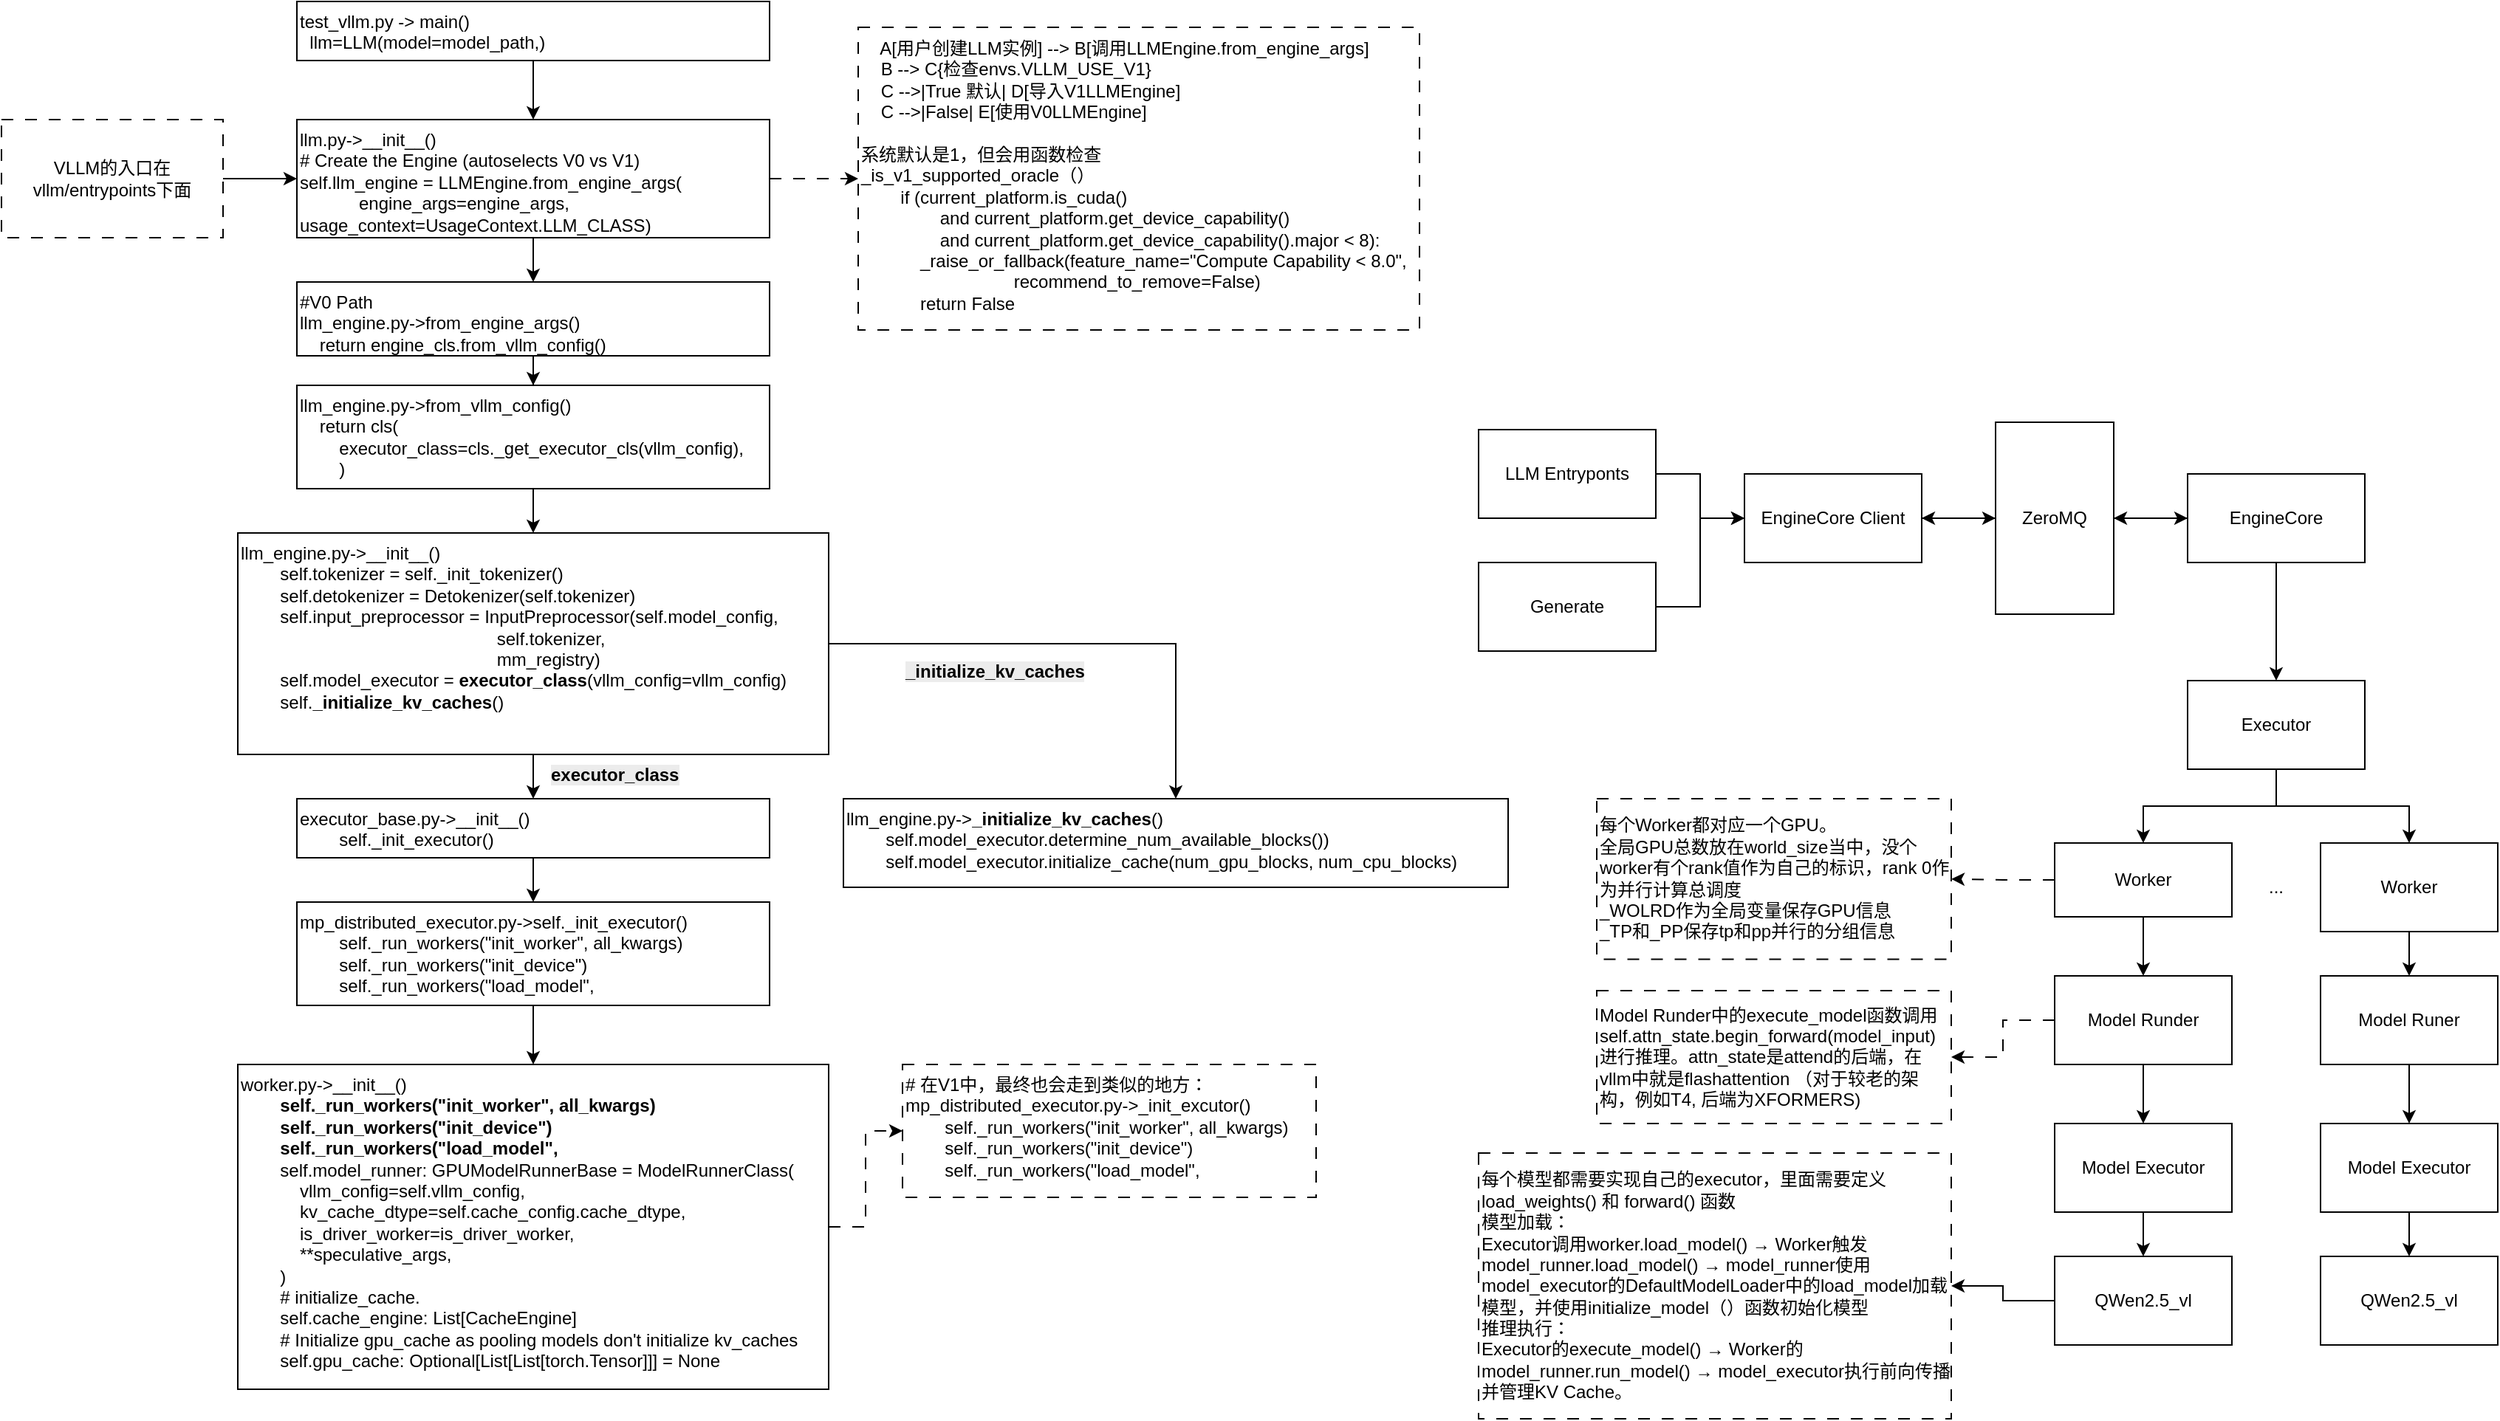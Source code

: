 <mxfile version="28.0.6">
  <diagram name="Page-1" id="GXyGxh3fhqGWcaT-Y3ZY">
    <mxGraphModel dx="2066" dy="1103" grid="1" gridSize="10" guides="1" tooltips="1" connect="1" arrows="1" fold="1" page="1" pageScale="1" pageWidth="850" pageHeight="1100" math="0" shadow="0">
      <root>
        <mxCell id="0" />
        <mxCell id="1" parent="0" />
        <mxCell id="sT55y12rGX_XL4kx0Qpv-9" value="" style="edgeStyle=orthogonalEdgeStyle;rounded=0;orthogonalLoop=1;jettySize=auto;html=1;" parent="1" source="sT55y12rGX_XL4kx0Qpv-1" target="sT55y12rGX_XL4kx0Qpv-8" edge="1">
          <mxGeometry relative="1" as="geometry" />
        </mxCell>
        <mxCell id="sT55y12rGX_XL4kx0Qpv-23" value="" style="edgeStyle=orthogonalEdgeStyle;rounded=0;orthogonalLoop=1;jettySize=auto;html=1;fontFamily=Helvetica;fontSize=12;fontColor=default;dashed=1;dashPattern=8 8;" parent="1" source="sT55y12rGX_XL4kx0Qpv-1" target="sT55y12rGX_XL4kx0Qpv-22" edge="1">
          <mxGeometry relative="1" as="geometry" />
        </mxCell>
        <mxCell id="sT55y12rGX_XL4kx0Qpv-1" value="llm.py-&gt;__init__()&#xa;# Create the Engine (autoselects V0 vs V1)&#xa;self.llm_engine = LLMEngine.from_engine_args(&#xa;            engine_args=engine_args, usage_context=UsageContext.LLM_CLASS)" style="rounded=0;whiteSpace=wrap;html=1;align=left;verticalAlign=top;" parent="1" vertex="1">
          <mxGeometry x="240" y="120" width="320" height="80" as="geometry" />
        </mxCell>
        <mxCell id="sT55y12rGX_XL4kx0Qpv-5" value="" style="edgeStyle=orthogonalEdgeStyle;rounded=0;orthogonalLoop=1;jettySize=auto;html=1;" parent="1" source="sT55y12rGX_XL4kx0Qpv-3" target="sT55y12rGX_XL4kx0Qpv-1" edge="1">
          <mxGeometry relative="1" as="geometry" />
        </mxCell>
        <mxCell id="sT55y12rGX_XL4kx0Qpv-3" value="VLLM的入口在 vllm/entrypoints下面" style="text;html=1;align=center;verticalAlign=middle;whiteSpace=wrap;rounded=0;strokeColor=default;dashed=1;dashPattern=8 8;" parent="1" vertex="1">
          <mxGeometry x="40" y="120" width="150" height="80" as="geometry" />
        </mxCell>
        <mxCell id="sT55y12rGX_XL4kx0Qpv-7" value="" style="edgeStyle=orthogonalEdgeStyle;rounded=0;orthogonalLoop=1;jettySize=auto;html=1;" parent="1" source="sT55y12rGX_XL4kx0Qpv-6" target="sT55y12rGX_XL4kx0Qpv-1" edge="1">
          <mxGeometry relative="1" as="geometry" />
        </mxCell>
        <mxCell id="sT55y12rGX_XL4kx0Qpv-6" value="test_vllm.py -&amp;gt; main()&lt;div&gt;&amp;nbsp; llm=LLM(model=model_path,)&lt;/div&gt;" style="rounded=0;whiteSpace=wrap;html=1;align=left;verticalAlign=top;" parent="1" vertex="1">
          <mxGeometry x="240" y="40" width="320" height="40" as="geometry" />
        </mxCell>
        <mxCell id="sT55y12rGX_XL4kx0Qpv-11" value="" style="edgeStyle=orthogonalEdgeStyle;rounded=0;orthogonalLoop=1;jettySize=auto;html=1;fontFamily=Helvetica;fontSize=12;fontColor=default;" parent="1" source="sT55y12rGX_XL4kx0Qpv-8" target="sT55y12rGX_XL4kx0Qpv-10" edge="1">
          <mxGeometry relative="1" as="geometry" />
        </mxCell>
        <mxCell id="sT55y12rGX_XL4kx0Qpv-8" value="&lt;div&gt;#V0 Path&lt;/div&gt;llm_engine.py-&amp;gt;from_engine_args()&lt;br&gt;&amp;nbsp; &amp;nbsp; return engine_cls.from_vllm_config()" style="rounded=0;whiteSpace=wrap;html=1;align=left;verticalAlign=top;" parent="1" vertex="1">
          <mxGeometry x="240" y="230" width="320" height="50" as="geometry" />
        </mxCell>
        <mxCell id="sT55y12rGX_XL4kx0Qpv-13" value="" style="edgeStyle=orthogonalEdgeStyle;rounded=0;orthogonalLoop=1;jettySize=auto;html=1;fontFamily=Helvetica;fontSize=12;fontColor=default;" parent="1" source="sT55y12rGX_XL4kx0Qpv-10" target="sT55y12rGX_XL4kx0Qpv-12" edge="1">
          <mxGeometry relative="1" as="geometry" />
        </mxCell>
        <mxCell id="sT55y12rGX_XL4kx0Qpv-10" value="llm_engine.py-&amp;gt;from_vllm_config()&lt;br&gt;&amp;nbsp; &amp;nbsp; return cls(&lt;div&gt;&lt;span style=&quot;white-space: pre;&quot;&gt;&#x9;&lt;/span&gt;executor_class=cls._get_executor_cls(vllm_config),&amp;nbsp;&lt;/div&gt;&lt;div&gt;&lt;span style=&quot;white-space: pre;&quot;&gt;&#x9;&lt;/span&gt;)&lt;/div&gt;" style="rounded=0;whiteSpace=wrap;html=1;align=left;verticalAlign=top;" parent="1" vertex="1">
          <mxGeometry x="240" y="300" width="320" height="70" as="geometry" />
        </mxCell>
        <mxCell id="sT55y12rGX_XL4kx0Qpv-15" value="" style="edgeStyle=orthogonalEdgeStyle;rounded=0;orthogonalLoop=1;jettySize=auto;html=1;fontFamily=Helvetica;fontSize=12;fontColor=default;" parent="1" source="sT55y12rGX_XL4kx0Qpv-12" target="sT55y12rGX_XL4kx0Qpv-14" edge="1">
          <mxGeometry relative="1" as="geometry" />
        </mxCell>
        <mxCell id="Y6s4YUltKjXgeL2X_BUD-3" value="" style="edgeStyle=orthogonalEdgeStyle;rounded=0;orthogonalLoop=1;jettySize=auto;html=1;" parent="1" source="sT55y12rGX_XL4kx0Qpv-12" target="Y6s4YUltKjXgeL2X_BUD-2" edge="1">
          <mxGeometry relative="1" as="geometry" />
        </mxCell>
        <mxCell id="sT55y12rGX_XL4kx0Qpv-12" value="llm_engine.py-&amp;gt;__init__()&lt;br&gt;&amp;nbsp; &amp;nbsp; &amp;nbsp; &amp;nbsp; self.tokenizer = self._init_tokenizer()&lt;br&gt;&amp;nbsp; &amp;nbsp; &amp;nbsp; &amp;nbsp; self.detokenizer = Detokenizer(self.tokenizer)&lt;br&gt;&amp;nbsp; &amp;nbsp; &amp;nbsp; &amp;nbsp; self.input_preprocessor = InputPreprocessor(self.model_config,&lt;br&gt;&amp;nbsp; &amp;nbsp; &amp;nbsp; &amp;nbsp; &amp;nbsp; &amp;nbsp; &amp;nbsp; &amp;nbsp; &amp;nbsp; &amp;nbsp; &amp;nbsp; &amp;nbsp; &amp;nbsp; &amp;nbsp; &amp;nbsp; &amp;nbsp; &amp;nbsp; &amp;nbsp; &amp;nbsp; &amp;nbsp; &amp;nbsp; &amp;nbsp; &amp;nbsp; &amp;nbsp; &amp;nbsp; &amp;nbsp; self.tokenizer,&lt;br&gt;&amp;nbsp; &amp;nbsp; &amp;nbsp; &amp;nbsp; &amp;nbsp; &amp;nbsp; &amp;nbsp; &amp;nbsp; &amp;nbsp; &amp;nbsp; &amp;nbsp; &amp;nbsp; &amp;nbsp; &amp;nbsp; &amp;nbsp; &amp;nbsp; &amp;nbsp; &amp;nbsp; &amp;nbsp; &amp;nbsp; &amp;nbsp; &amp;nbsp; &amp;nbsp; &amp;nbsp; &amp;nbsp; &amp;nbsp; mm_registry)&lt;br&gt;&amp;nbsp; &amp;nbsp; &amp;nbsp; &amp;nbsp; self.model_executor = &lt;b&gt;executor_class&lt;/b&gt;(vllm_config=vllm_config)&lt;br&gt;&#x9;&lt;span style=&quot;white-space: pre;&quot;&gt;&#x9;&lt;/span&gt;self.&lt;b&gt;_initialize_kv_caches&lt;/b&gt;()" style="rounded=0;whiteSpace=wrap;html=1;align=left;verticalAlign=top;" parent="1" vertex="1">
          <mxGeometry x="200" y="400" width="400" height="150" as="geometry" />
        </mxCell>
        <mxCell id="sT55y12rGX_XL4kx0Qpv-17" value="" style="edgeStyle=orthogonalEdgeStyle;rounded=0;orthogonalLoop=1;jettySize=auto;html=1;fontFamily=Helvetica;fontSize=12;fontColor=default;" parent="1" source="sT55y12rGX_XL4kx0Qpv-14" target="sT55y12rGX_XL4kx0Qpv-16" edge="1">
          <mxGeometry relative="1" as="geometry" />
        </mxCell>
        <mxCell id="sT55y12rGX_XL4kx0Qpv-14" value="executor_base.py-&amp;gt;__init__()&lt;br&gt;&amp;nbsp; &amp;nbsp; &amp;nbsp; &amp;nbsp; self._init_executor()" style="rounded=0;whiteSpace=wrap;html=1;align=left;verticalAlign=top;" parent="1" vertex="1">
          <mxGeometry x="240" y="580" width="320" height="40" as="geometry" />
        </mxCell>
        <mxCell id="sT55y12rGX_XL4kx0Qpv-19" value="" style="edgeStyle=orthogonalEdgeStyle;rounded=0;orthogonalLoop=1;jettySize=auto;html=1;fontFamily=Helvetica;fontSize=12;fontColor=default;" parent="1" source="sT55y12rGX_XL4kx0Qpv-16" target="sT55y12rGX_XL4kx0Qpv-18" edge="1">
          <mxGeometry relative="1" as="geometry" />
        </mxCell>
        <mxCell id="sT55y12rGX_XL4kx0Qpv-16" value="mp_distributed_executor.py-&amp;gt;self._init_executor()&lt;div&gt;&lt;div&gt;&amp;nbsp; &amp;nbsp; &amp;nbsp; &amp;nbsp; self._run_workers(&quot;init_worker&quot;, all_kwargs)&lt;/div&gt;&lt;div&gt;&amp;nbsp; &amp;nbsp; &amp;nbsp; &amp;nbsp; self._run_workers(&quot;init_device&quot;)&lt;/div&gt;&lt;div&gt;&amp;nbsp; &amp;nbsp; &amp;nbsp; &amp;nbsp; self._run_workers(&quot;load_model&quot;,&lt;/div&gt;&lt;/div&gt;" style="rounded=0;whiteSpace=wrap;html=1;align=left;verticalAlign=top;" parent="1" vertex="1">
          <mxGeometry x="240" y="650" width="320" height="70" as="geometry" />
        </mxCell>
        <mxCell id="sT55y12rGX_XL4kx0Qpv-25" value="" style="edgeStyle=orthogonalEdgeStyle;rounded=0;orthogonalLoop=1;jettySize=auto;html=1;fontFamily=Helvetica;fontSize=12;fontColor=default;dashed=1;dashPattern=8 8;" parent="1" source="sT55y12rGX_XL4kx0Qpv-18" target="sT55y12rGX_XL4kx0Qpv-24" edge="1">
          <mxGeometry relative="1" as="geometry" />
        </mxCell>
        <mxCell id="sT55y12rGX_XL4kx0Qpv-18" value="worker.py-&amp;gt;__init__()&lt;br&gt;&lt;b&gt;&amp;nbsp; &amp;nbsp; &amp;nbsp; &amp;nbsp; self._run_workers(&quot;init_worker&quot;, all_kwargs)&lt;br&gt;&amp;nbsp; &amp;nbsp; &amp;nbsp; &amp;nbsp; self._run_workers(&quot;init_device&quot;)&lt;br&gt;&amp;nbsp; &amp;nbsp; &amp;nbsp; &amp;nbsp; self._run_workers(&quot;load_model&quot;,&lt;/b&gt;&lt;br&gt;&amp;nbsp; &amp;nbsp; &amp;nbsp; &amp;nbsp; self.model_runner: GPUModelRunnerBase = ModelRunnerClass(&lt;br&gt;&amp;nbsp; &amp;nbsp; &amp;nbsp; &amp;nbsp; &amp;nbsp; &amp;nbsp; vllm_config=self.vllm_config,&lt;br&gt;&amp;nbsp; &amp;nbsp; &amp;nbsp; &amp;nbsp; &amp;nbsp; &amp;nbsp; kv_cache_dtype=self.cache_config.cache_dtype,&lt;br&gt;&amp;nbsp; &amp;nbsp; &amp;nbsp; &amp;nbsp; &amp;nbsp; &amp;nbsp; is_driver_worker=is_driver_worker,&lt;br&gt;&amp;nbsp; &amp;nbsp; &amp;nbsp; &amp;nbsp; &amp;nbsp; &amp;nbsp; **speculative_args,&lt;br&gt;&amp;nbsp; &amp;nbsp; &amp;nbsp; &amp;nbsp; )&lt;br&gt;&amp;nbsp; &amp;nbsp; &amp;nbsp; &amp;nbsp; # initialize_cache.&lt;br&gt;&amp;nbsp; &amp;nbsp; &amp;nbsp; &amp;nbsp; self.cache_engine: List[CacheEngine]&lt;br&gt;&amp;nbsp; &amp;nbsp; &amp;nbsp; &amp;nbsp; # Initialize gpu_cache as pooling models don&#39;t initialize kv_caches&lt;br&gt;&amp;nbsp; &amp;nbsp; &amp;nbsp; &amp;nbsp; self.gpu_cache: Optional[List[List[torch.Tensor]]] = None" style="rounded=0;whiteSpace=wrap;html=1;align=left;verticalAlign=top;" parent="1" vertex="1">
          <mxGeometry x="200" y="760" width="400" height="220" as="geometry" />
        </mxCell>
        <mxCell id="sT55y12rGX_XL4kx0Qpv-22" value="&amp;nbsp; &amp;nbsp; A[用户创建LLM实例] --&amp;gt; B[调用LLMEngine.from_engine_args]&lt;br&gt;&amp;nbsp; &amp;nbsp; B --&amp;gt; C{检查envs.VLLM_USE_V1}&lt;br&gt;&amp;nbsp; &amp;nbsp; C --&amp;gt;|True 默认| D[导入V1LLMEngine]&lt;br&gt;&amp;nbsp; &amp;nbsp; C --&amp;gt;|False| E[使用V0LLMEngine]&lt;br&gt;&lt;br&gt;系统默认是1，但会用函数检查&lt;br&gt;_is_v1_supported_oracle（）&lt;div&gt;&lt;div&gt;&amp;nbsp; &amp;nbsp; &amp;nbsp; &amp;nbsp; if (current_platform.is_cuda()&lt;/div&gt;&lt;div&gt;&amp;nbsp; &amp;nbsp; &amp;nbsp; &amp;nbsp; &amp;nbsp; &amp;nbsp; &amp;nbsp; &amp;nbsp; and current_platform.get_device_capability()&lt;/div&gt;&lt;div&gt;&amp;nbsp; &amp;nbsp; &amp;nbsp; &amp;nbsp; &amp;nbsp; &amp;nbsp; &amp;nbsp; &amp;nbsp; and current_platform.get_device_capability().major &amp;lt; 8):&lt;/div&gt;&lt;div&gt;&amp;nbsp; &amp;nbsp; &amp;nbsp; &amp;nbsp; &amp;nbsp; &amp;nbsp; _raise_or_fallback(feature_name=&quot;Compute Capability &amp;lt; 8.0&quot;,&lt;/div&gt;&lt;div&gt;&amp;nbsp; &amp;nbsp; &amp;nbsp; &amp;nbsp; &amp;nbsp; &amp;nbsp; &amp;nbsp; &amp;nbsp; &amp;nbsp; &amp;nbsp; &amp;nbsp; &amp;nbsp; &amp;nbsp; &amp;nbsp; &amp;nbsp; &amp;nbsp;recommend_to_remove=False)&lt;/div&gt;&lt;div&gt;&amp;nbsp; &amp;nbsp; &amp;nbsp; &amp;nbsp; &amp;nbsp; &amp;nbsp; return False&lt;/div&gt;&lt;/div&gt;" style="rounded=0;whiteSpace=wrap;html=1;align=left;verticalAlign=top;dashed=1;dashPattern=8 8;" parent="1" vertex="1">
          <mxGeometry x="620" y="57.5" width="380" height="205" as="geometry" />
        </mxCell>
        <mxCell id="sT55y12rGX_XL4kx0Qpv-24" value="&lt;div&gt;# 在V1中，最终也会走到类似的地方：&lt;/div&gt;mp_distributed_executor.py-&amp;gt;_init_excutor()&lt;br&gt;&amp;nbsp; &amp;nbsp; &amp;nbsp; &amp;nbsp; self._run_workers(&quot;init_worker&quot;, all_kwargs)&lt;br&gt;&amp;nbsp; &amp;nbsp; &amp;nbsp; &amp;nbsp; self._run_workers(&quot;init_device&quot;)&lt;br&gt;&amp;nbsp; &amp;nbsp; &amp;nbsp; &amp;nbsp; self._run_workers(&quot;load_model&quot;," style="rounded=0;whiteSpace=wrap;html=1;align=left;verticalAlign=top;dashed=1;dashPattern=8 8;" parent="1" vertex="1">
          <mxGeometry x="650" y="760" width="280" height="90" as="geometry" />
        </mxCell>
        <mxCell id="Y6s4YUltKjXgeL2X_BUD-1" value="&lt;b style=&quot;forced-color-adjust: none; color: rgb(0, 0, 0); font-family: Helvetica; font-size: 12px; font-style: normal; font-variant-ligatures: normal; font-variant-caps: normal; letter-spacing: normal; orphans: 2; text-align: left; text-indent: 0px; text-transform: none; widows: 2; word-spacing: 0px; -webkit-text-stroke-width: 0px; white-space: normal; background-color: rgb(236, 236, 236); text-decoration-thickness: initial; text-decoration-style: initial; text-decoration-color: initial;&quot;&gt;executor_class&lt;/b&gt;" style="text;whiteSpace=wrap;html=1;" parent="1" vertex="1">
          <mxGeometry x="410" y="550" width="120" height="40" as="geometry" />
        </mxCell>
        <mxCell id="Y6s4YUltKjXgeL2X_BUD-2" value="llm_engine.py-&amp;gt;&lt;b&gt;_initialize_kv_caches&lt;/b&gt;()&lt;br&gt;&amp;nbsp; &amp;nbsp; &amp;nbsp; &amp;nbsp;&amp;nbsp;self.model_executor.determine_num_available_blocks())&lt;br&gt;&#x9;&lt;span style=&quot;white-space: pre;&quot;&gt;&#x9;&lt;/span&gt;self.model_executor.initialize_cache(num_gpu_blocks, num_cpu_blocks)" style="rounded=0;whiteSpace=wrap;html=1;align=left;verticalAlign=top;" parent="1" vertex="1">
          <mxGeometry x="610" y="580" width="450" height="60" as="geometry" />
        </mxCell>
        <mxCell id="Y6s4YUltKjXgeL2X_BUD-4" value="&lt;b style=&quot;forced-color-adjust: none; color: rgb(0, 0, 0); font-family: Helvetica; font-size: 12px; font-style: normal; font-variant-ligatures: normal; font-variant-caps: normal; letter-spacing: normal; orphans: 2; text-align: left; text-indent: 0px; text-transform: none; widows: 2; word-spacing: 0px; -webkit-text-stroke-width: 0px; white-space: normal; background-color: rgb(236, 236, 236); text-decoration-thickness: initial; text-decoration-style: initial; text-decoration-color: initial;&quot;&gt;_initialize_kv_caches&lt;/b&gt;" style="text;whiteSpace=wrap;html=1;" parent="1" vertex="1">
          <mxGeometry x="650" y="480" width="150" height="40" as="geometry" />
        </mxCell>
        <mxCell id="FvFLSkKqpKLTtvr1RCym-4" style="edgeStyle=orthogonalEdgeStyle;rounded=0;orthogonalLoop=1;jettySize=auto;html=1;entryX=0;entryY=0.5;entryDx=0;entryDy=0;" parent="1" source="FvFLSkKqpKLTtvr1RCym-1" target="FvFLSkKqpKLTtvr1RCym-3" edge="1">
          <mxGeometry relative="1" as="geometry" />
        </mxCell>
        <mxCell id="FvFLSkKqpKLTtvr1RCym-1" value="LLM Entryponts" style="rounded=0;whiteSpace=wrap;html=1;" parent="1" vertex="1">
          <mxGeometry x="1040" y="330" width="120" height="60" as="geometry" />
        </mxCell>
        <mxCell id="FvFLSkKqpKLTtvr1RCym-5" style="edgeStyle=orthogonalEdgeStyle;rounded=0;orthogonalLoop=1;jettySize=auto;html=1;entryX=0;entryY=0.5;entryDx=0;entryDy=0;" parent="1" source="FvFLSkKqpKLTtvr1RCym-2" target="FvFLSkKqpKLTtvr1RCym-3" edge="1">
          <mxGeometry relative="1" as="geometry" />
        </mxCell>
        <mxCell id="FvFLSkKqpKLTtvr1RCym-2" value="Generate" style="rounded=0;whiteSpace=wrap;html=1;" parent="1" vertex="1">
          <mxGeometry x="1040" y="420" width="120" height="60" as="geometry" />
        </mxCell>
        <mxCell id="FvFLSkKqpKLTtvr1RCym-7" value="" style="edgeStyle=orthogonalEdgeStyle;rounded=0;orthogonalLoop=1;jettySize=auto;html=1;" parent="1" source="FvFLSkKqpKLTtvr1RCym-3" target="FvFLSkKqpKLTtvr1RCym-6" edge="1">
          <mxGeometry relative="1" as="geometry" />
        </mxCell>
        <mxCell id="FvFLSkKqpKLTtvr1RCym-9" value="" style="edgeStyle=orthogonalEdgeStyle;rounded=0;orthogonalLoop=1;jettySize=auto;html=1;" parent="1" source="FvFLSkKqpKLTtvr1RCym-3" target="FvFLSkKqpKLTtvr1RCym-8" edge="1">
          <mxGeometry relative="1" as="geometry" />
        </mxCell>
        <mxCell id="FvFLSkKqpKLTtvr1RCym-3" value="EngineCore Client" style="rounded=0;whiteSpace=wrap;html=1;" parent="1" vertex="1">
          <mxGeometry x="1220" y="360" width="120" height="60" as="geometry" />
        </mxCell>
        <mxCell id="FvFLSkKqpKLTtvr1RCym-10" value="" style="edgeStyle=orthogonalEdgeStyle;rounded=0;orthogonalLoop=1;jettySize=auto;html=1;" parent="1" source="FvFLSkKqpKLTtvr1RCym-6" target="FvFLSkKqpKLTtvr1RCym-3" edge="1">
          <mxGeometry relative="1" as="geometry" />
        </mxCell>
        <mxCell id="FvFLSkKqpKLTtvr1RCym-6" value="ZeroMQ" style="rounded=0;whiteSpace=wrap;html=1;" parent="1" vertex="1">
          <mxGeometry x="1390" y="325" width="80" height="130" as="geometry" />
        </mxCell>
        <mxCell id="FvFLSkKqpKLTtvr1RCym-11" value="" style="edgeStyle=orthogonalEdgeStyle;rounded=0;orthogonalLoop=1;jettySize=auto;html=1;" parent="1" source="FvFLSkKqpKLTtvr1RCym-8" target="FvFLSkKqpKLTtvr1RCym-6" edge="1">
          <mxGeometry relative="1" as="geometry" />
        </mxCell>
        <mxCell id="FvFLSkKqpKLTtvr1RCym-13" value="" style="edgeStyle=orthogonalEdgeStyle;rounded=0;orthogonalLoop=1;jettySize=auto;html=1;" parent="1" source="FvFLSkKqpKLTtvr1RCym-8" target="FvFLSkKqpKLTtvr1RCym-12" edge="1">
          <mxGeometry relative="1" as="geometry" />
        </mxCell>
        <mxCell id="FvFLSkKqpKLTtvr1RCym-8" value="EngineCore" style="rounded=0;whiteSpace=wrap;html=1;" parent="1" vertex="1">
          <mxGeometry x="1520" y="360" width="120" height="60" as="geometry" />
        </mxCell>
        <mxCell id="FvFLSkKqpKLTtvr1RCym-15" value="" style="edgeStyle=orthogonalEdgeStyle;rounded=0;orthogonalLoop=1;jettySize=auto;html=1;" parent="1" source="FvFLSkKqpKLTtvr1RCym-12" target="FvFLSkKqpKLTtvr1RCym-14" edge="1">
          <mxGeometry relative="1" as="geometry" />
        </mxCell>
        <mxCell id="FvFLSkKqpKLTtvr1RCym-17" value="" style="edgeStyle=orthogonalEdgeStyle;rounded=0;orthogonalLoop=1;jettySize=auto;html=1;" parent="1" source="FvFLSkKqpKLTtvr1RCym-12" target="FvFLSkKqpKLTtvr1RCym-16" edge="1">
          <mxGeometry relative="1" as="geometry" />
        </mxCell>
        <mxCell id="FvFLSkKqpKLTtvr1RCym-12" value="Executor" style="rounded=0;whiteSpace=wrap;html=1;" parent="1" vertex="1">
          <mxGeometry x="1520" y="500" width="120" height="60" as="geometry" />
        </mxCell>
        <mxCell id="FvFLSkKqpKLTtvr1RCym-20" value="" style="edgeStyle=orthogonalEdgeStyle;rounded=0;orthogonalLoop=1;jettySize=auto;html=1;" parent="1" source="FvFLSkKqpKLTtvr1RCym-14" target="FvFLSkKqpKLTtvr1RCym-19" edge="1">
          <mxGeometry relative="1" as="geometry" />
        </mxCell>
        <mxCell id="FvFLSkKqpKLTtvr1RCym-24" value="" style="edgeStyle=orthogonalEdgeStyle;rounded=0;orthogonalLoop=1;jettySize=auto;html=1;dashed=1;dashPattern=8 8;" parent="1" source="FvFLSkKqpKLTtvr1RCym-14" target="FvFLSkKqpKLTtvr1RCym-23" edge="1">
          <mxGeometry relative="1" as="geometry" />
        </mxCell>
        <mxCell id="FvFLSkKqpKLTtvr1RCym-14" value="Worker" style="rounded=0;whiteSpace=wrap;html=1;" parent="1" vertex="1">
          <mxGeometry x="1430" y="610" width="120" height="50" as="geometry" />
        </mxCell>
        <mxCell id="FvFLSkKqpKLTtvr1RCym-22" value="" style="edgeStyle=orthogonalEdgeStyle;rounded=0;orthogonalLoop=1;jettySize=auto;html=1;" parent="1" source="FvFLSkKqpKLTtvr1RCym-16" target="FvFLSkKqpKLTtvr1RCym-21" edge="1">
          <mxGeometry relative="1" as="geometry" />
        </mxCell>
        <mxCell id="FvFLSkKqpKLTtvr1RCym-16" value="Worker" style="rounded=0;whiteSpace=wrap;html=1;" parent="1" vertex="1">
          <mxGeometry x="1610" y="610" width="120" height="60" as="geometry" />
        </mxCell>
        <mxCell id="FvFLSkKqpKLTtvr1RCym-18" value="..." style="text;html=1;align=center;verticalAlign=middle;whiteSpace=wrap;rounded=0;" parent="1" vertex="1">
          <mxGeometry x="1550" y="625" width="60" height="30" as="geometry" />
        </mxCell>
        <mxCell id="mGCUkn8bLk5gTM7kcdC7-2" value="" style="edgeStyle=orthogonalEdgeStyle;rounded=0;orthogonalLoop=1;jettySize=auto;html=1;dashed=1;dashPattern=8 8;" edge="1" parent="1" source="FvFLSkKqpKLTtvr1RCym-19" target="mGCUkn8bLk5gTM7kcdC7-1">
          <mxGeometry relative="1" as="geometry" />
        </mxCell>
        <mxCell id="mGCUkn8bLk5gTM7kcdC7-4" value="" style="edgeStyle=orthogonalEdgeStyle;rounded=0;orthogonalLoop=1;jettySize=auto;html=1;" edge="1" parent="1" source="FvFLSkKqpKLTtvr1RCym-19" target="mGCUkn8bLk5gTM7kcdC7-3">
          <mxGeometry relative="1" as="geometry" />
        </mxCell>
        <mxCell id="FvFLSkKqpKLTtvr1RCym-19" value="Model Runder" style="rounded=0;whiteSpace=wrap;html=1;" parent="1" vertex="1">
          <mxGeometry x="1430" y="700" width="120" height="60" as="geometry" />
        </mxCell>
        <mxCell id="mGCUkn8bLk5gTM7kcdC7-6" value="" style="edgeStyle=orthogonalEdgeStyle;rounded=0;orthogonalLoop=1;jettySize=auto;html=1;" edge="1" parent="1" source="FvFLSkKqpKLTtvr1RCym-21" target="mGCUkn8bLk5gTM7kcdC7-5">
          <mxGeometry relative="1" as="geometry" />
        </mxCell>
        <mxCell id="FvFLSkKqpKLTtvr1RCym-21" value="Model Runer" style="rounded=0;whiteSpace=wrap;html=1;" parent="1" vertex="1">
          <mxGeometry x="1610" y="700" width="120" height="60" as="geometry" />
        </mxCell>
        <mxCell id="FvFLSkKqpKLTtvr1RCym-23" value="每个Worker都对应一个GPU。&lt;div&gt;全局GPU总数放在world_size当中，没个worker有个rank值作为自己的标识，rank 0作为并行计算总调度&lt;/div&gt;&lt;div&gt;_WOLRD作为全局变量保存GPU信息&lt;/div&gt;&lt;div&gt;_TP和_PP保存tp和pp并行的分组信息&lt;/div&gt;" style="rounded=0;whiteSpace=wrap;html=1;dashed=1;dashPattern=8 8;align=left;" parent="1" vertex="1">
          <mxGeometry x="1120" y="580" width="240" height="108.75" as="geometry" />
        </mxCell>
        <mxCell id="mGCUkn8bLk5gTM7kcdC7-1" value="Model Runder中的execute_model函数调用self.attn_state.begin_forward(model_input)进行推理。attn_state是attend的后端，在vllm中就是flashattention （对于较老的架构，例如T4, 后端为XFORMERS)" style="rounded=0;whiteSpace=wrap;html=1;dashed=1;dashPattern=8 8;align=left;" vertex="1" parent="1">
          <mxGeometry x="1120" y="710" width="240" height="90" as="geometry" />
        </mxCell>
        <mxCell id="mGCUkn8bLk5gTM7kcdC7-8" value="" style="edgeStyle=orthogonalEdgeStyle;rounded=0;orthogonalLoop=1;jettySize=auto;html=1;" edge="1" parent="1" source="mGCUkn8bLk5gTM7kcdC7-3" target="mGCUkn8bLk5gTM7kcdC7-7">
          <mxGeometry relative="1" as="geometry" />
        </mxCell>
        <mxCell id="mGCUkn8bLk5gTM7kcdC7-3" value="Model Executor" style="rounded=0;whiteSpace=wrap;html=1;" vertex="1" parent="1">
          <mxGeometry x="1430" y="800" width="120" height="60" as="geometry" />
        </mxCell>
        <mxCell id="mGCUkn8bLk5gTM7kcdC7-10" value="" style="edgeStyle=orthogonalEdgeStyle;rounded=0;orthogonalLoop=1;jettySize=auto;html=1;" edge="1" parent="1" source="mGCUkn8bLk5gTM7kcdC7-5" target="mGCUkn8bLk5gTM7kcdC7-9">
          <mxGeometry relative="1" as="geometry" />
        </mxCell>
        <mxCell id="mGCUkn8bLk5gTM7kcdC7-5" value="Model Executor" style="rounded=0;whiteSpace=wrap;html=1;" vertex="1" parent="1">
          <mxGeometry x="1610" y="800" width="120" height="60" as="geometry" />
        </mxCell>
        <mxCell id="mGCUkn8bLk5gTM7kcdC7-12" value="" style="edgeStyle=orthogonalEdgeStyle;rounded=0;orthogonalLoop=1;jettySize=auto;html=1;" edge="1" parent="1" source="mGCUkn8bLk5gTM7kcdC7-7" target="mGCUkn8bLk5gTM7kcdC7-11">
          <mxGeometry relative="1" as="geometry" />
        </mxCell>
        <mxCell id="mGCUkn8bLk5gTM7kcdC7-7" value="QWen2.5_vl" style="rounded=0;whiteSpace=wrap;html=1;" vertex="1" parent="1">
          <mxGeometry x="1430" y="890" width="120" height="60" as="geometry" />
        </mxCell>
        <mxCell id="mGCUkn8bLk5gTM7kcdC7-9" value="QWen2.5_vl" style="rounded=0;whiteSpace=wrap;html=1;" vertex="1" parent="1">
          <mxGeometry x="1610" y="890" width="120" height="60" as="geometry" />
        </mxCell>
        <mxCell id="mGCUkn8bLk5gTM7kcdC7-11" value="每个模型都需要实现自己的executor，里面需要定义 load_weights() 和 forward() 函数&#xa;‌模型加载‌：&#xa;Executor调用worker.load_model() → Worker触发model_runner.load_model() → model_runner使用model_executor的DefaultModelLoader中的load_model加载模型‌，并使用initialize_model（）函数初始化模型&#xa;推理执行‌：&#xa;Executor的execute_model() → Worker的model_runner.run_model() → model_executor执行前向传播并管理KV Cache‌。" style="rounded=0;whiteSpace=wrap;html=1;dashed=1;dashPattern=8 8;align=left;" vertex="1" parent="1">
          <mxGeometry x="1040" y="820" width="320" height="180" as="geometry" />
        </mxCell>
      </root>
    </mxGraphModel>
  </diagram>
</mxfile>
